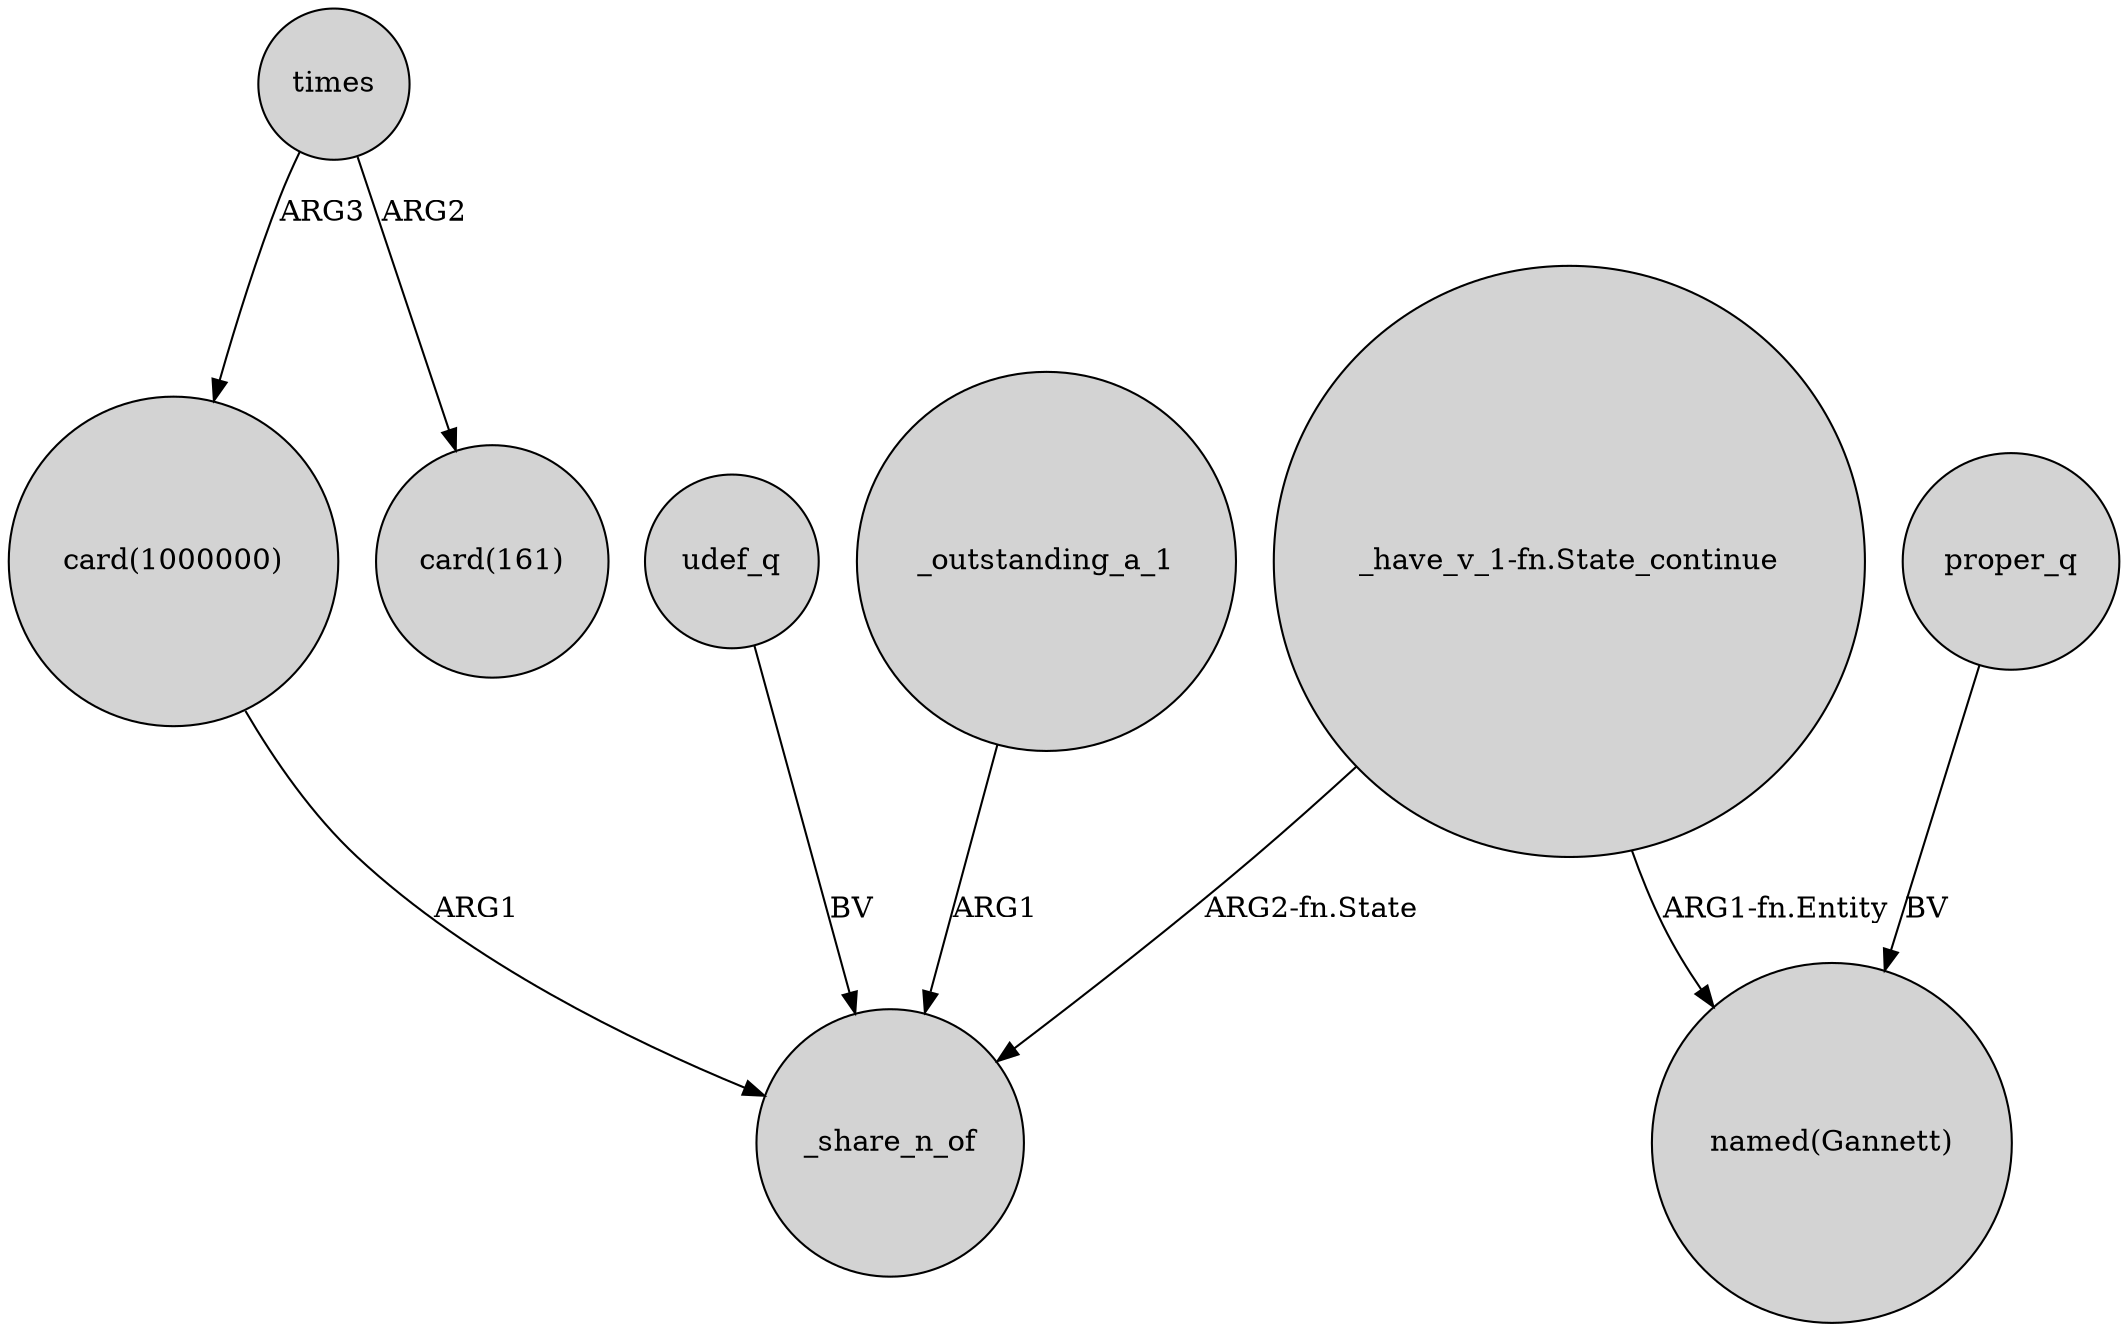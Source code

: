 digraph {
	node [shape=circle style=filled]
	times -> "card(1000000)" [label=ARG3]
	"_have_v_1-fn.State_continue" -> _share_n_of [label="ARG2-fn.State"]
	udef_q -> _share_n_of [label=BV]
	proper_q -> "named(Gannett)" [label=BV]
	_outstanding_a_1 -> _share_n_of [label=ARG1]
	"_have_v_1-fn.State_continue" -> "named(Gannett)" [label="ARG1-fn.Entity"]
	"card(1000000)" -> _share_n_of [label=ARG1]
	times -> "card(161)" [label=ARG2]
}
